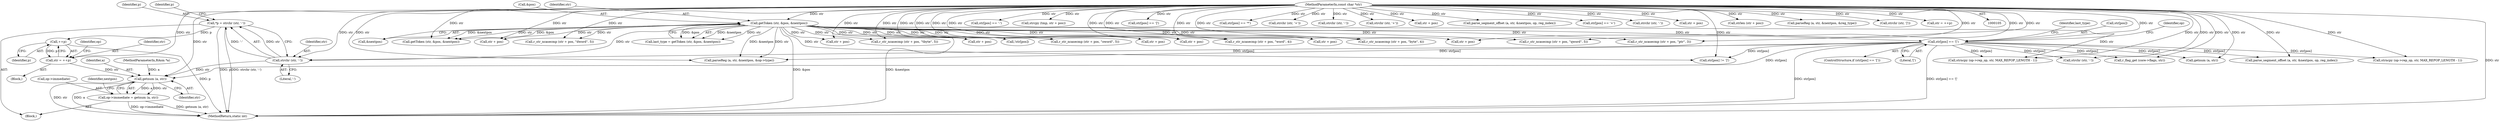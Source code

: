 digraph "0_radare2_9b46d38dd3c4de6048a488b655c7319f845af185@pointer" {
"1000933" [label="(Call,++p)"];
"1000917" [label="(Call,*p = strchr (str, '-'))"];
"1000919" [label="(Call,strchr (str, '-'))"];
"1000314" [label="(Call,str[pos] == '[')"];
"1000107" [label="(MethodParameterIn,const char *str)"];
"1000142" [label="(Call,getToken (str, &pos, &nextpos))"];
"1000931" [label="(Call,str = ++p)"];
"1000939" [label="(Call,getnum (a, str))"];
"1000935" [label="(Call,op->immediate = getnum (a, str))"];
"1000404" [label="(Call,str[pos] == '-')"];
"1000939" [label="(Call,getnum (a, str))"];
"1000144" [label="(Call,&pos)"];
"1000935" [label="(Call,op->immediate = getnum (a, str))"];
"1000681" [label="(Call,strcpy (tmp, str + pos))"];
"1000162" [label="(Call,str + pos)"];
"1000781" [label="(Call,parse_segment_offset (a, str, &nextpos, op, reg_index))"];
"1000142" [label="(Call,getToken (str, &pos, &nextpos))"];
"1000856" [label="(Call,strchr (str, '-'))"];
"1000237" [label="(Call,str + pos)"];
"1000409" [label="(Call,str[pos] == ']')"];
"1000323" [label="(Identifier,op)"];
"1000314" [label="(Call,str[pos] == '[')"];
"1000315" [label="(Call,str[pos])"];
"1000468" [label="(Call,str[pos] == '*')"];
"1000637" [label="(Call,strchr (str, '+'))"];
"1000703" [label="(Identifier,last_type)"];
"1000140" [label="(Call,last_type = getToken (str, &pos, &nextpos))"];
"1000923" [label="(Identifier,p)"];
"1000932" [label="(Identifier,str)"];
"1000186" [label="(Call,r_str_ncasecmp (str + pos, \"word\", 4))"];
"1000261" [label="(Call,r_str_ncasecmp (str + pos, \"oword\", 5))"];
"1000161" [label="(Call,r_str_ncasecmp (str + pos, \"byte\", 4))"];
"1000622" [label="(Call,strchr (str, '-'))"];
"1000150" [label="(Call,r_str_ncasecmp (str + pos, \"ptr\", 3))"];
"1000151" [label="(Call,str + pos)"];
"1000741" [label="(Call,parseReg (a, str, &nextpos, &op->type))"];
"1000936" [label="(Call,op->immediate)"];
"1000106" [label="(MethodParameterIn,RAsm *a)"];
"1000377" [label="(Call,!str[pos])"];
"1000934" [label="(Identifier,p)"];
"1000107" [label="(MethodParameterIn,const char *str)"];
"1000608" [label="(Call,strchr (str, '+'))"];
"1000211" [label="(Call,r_str_ncasecmp (str + pos, \"dword\", 5))"];
"1000313" [label="(ControlStructure,if (str[pos] == '['))"];
"1000287" [label="(Call,str + pos)"];
"1000683" [label="(Call,str + pos)"];
"1000937" [label="(Identifier,op)"];
"1000940" [label="(Identifier,a)"];
"1000718" [label="(Call,strncpy (op->rep_op, str, MAX_REPOP_LENGTH - 1))"];
"1000187" [label="(Call,str + pos)"];
"1000564" [label="(Call,parse_segment_offset (a, str, &nextpos, op, reg_index))"];
"1000905" [label="(Block,)"];
"1000918" [label="(Identifier,p)"];
"1000933" [label="(Call,++p)"];
"1000398" [label="(Call,str[pos] == '+')"];
"1000917" [label="(Call,*p = strchr (str, '-'))"];
"1000643" [label="(Call,strchr (str, '-'))"];
"1000318" [label="(Literal,'[')"];
"1000212" [label="(Call,str + pos)"];
"1000931" [label="(Call,str = ++p)"];
"1000236" [label="(Call,r_str_ncasecmp (str + pos, \"qword\", 5))"];
"1000677" [label="(Call,str + pos)"];
"1000924" [label="(Block,)"];
"1000920" [label="(Identifier,str)"];
"1000842" [label="(Call,r_flag_get (core->flags, str))"];
"1000944" [label="(MethodReturn,static int)"];
"1000941" [label="(Identifier,str)"];
"1000286" [label="(Call,r_str_ncasecmp (str + pos, \"tbyte\", 5))"];
"1000943" [label="(Identifier,nextpos)"];
"1000146" [label="(Call,&nextpos)"];
"1000876" [label="(Call,getnum (a, str))"];
"1000676" [label="(Call,strlen (str + pos))"];
"1000499" [label="(Call,parseReg (a, str, &nextpos, &reg_type))"];
"1000143" [label="(Identifier,str)"];
"1000361" [label="(Call,str[pos] != ']')"];
"1000385" [label="(Call,getToken (str, &pos, &nextpos))"];
"1000919" [label="(Call,strchr (str, '-'))"];
"1000262" [label="(Call,str + pos)"];
"1000649" [label="(Call,strchr (str, ']'))"];
"1000921" [label="(Literal,'-')"];
"1000887" [label="(Call,strncpy (op->rep_op, str, MAX_REPOP_LENGTH - 1))"];
"1000868" [label="(Call,str = ++p)"];
"1000933" -> "1000931"  [label="AST: "];
"1000933" -> "1000934"  [label="CFG: "];
"1000934" -> "1000933"  [label="AST: "];
"1000931" -> "1000933"  [label="CFG: "];
"1000933" -> "1000944"  [label="DDG: p"];
"1000933" -> "1000931"  [label="DDG: p"];
"1000917" -> "1000933"  [label="DDG: p"];
"1000917" -> "1000905"  [label="AST: "];
"1000917" -> "1000919"  [label="CFG: "];
"1000918" -> "1000917"  [label="AST: "];
"1000919" -> "1000917"  [label="AST: "];
"1000923" -> "1000917"  [label="CFG: "];
"1000917" -> "1000944"  [label="DDG: p"];
"1000917" -> "1000944"  [label="DDG: strchr (str, '-')"];
"1000919" -> "1000917"  [label="DDG: str"];
"1000919" -> "1000917"  [label="DDG: '-'"];
"1000919" -> "1000921"  [label="CFG: "];
"1000920" -> "1000919"  [label="AST: "];
"1000921" -> "1000919"  [label="AST: "];
"1000314" -> "1000919"  [label="DDG: str[pos]"];
"1000107" -> "1000919"  [label="DDG: str"];
"1000142" -> "1000919"  [label="DDG: str"];
"1000919" -> "1000939"  [label="DDG: str"];
"1000314" -> "1000313"  [label="AST: "];
"1000314" -> "1000318"  [label="CFG: "];
"1000315" -> "1000314"  [label="AST: "];
"1000318" -> "1000314"  [label="AST: "];
"1000323" -> "1000314"  [label="CFG: "];
"1000703" -> "1000314"  [label="CFG: "];
"1000314" -> "1000944"  [label="DDG: str[pos]"];
"1000314" -> "1000944"  [label="DDG: str[pos] == '['"];
"1000107" -> "1000314"  [label="DDG: str"];
"1000142" -> "1000314"  [label="DDG: str"];
"1000314" -> "1000361"  [label="DDG: str[pos]"];
"1000314" -> "1000718"  [label="DDG: str[pos]"];
"1000314" -> "1000741"  [label="DDG: str[pos]"];
"1000314" -> "1000781"  [label="DDG: str[pos]"];
"1000314" -> "1000842"  [label="DDG: str[pos]"];
"1000314" -> "1000856"  [label="DDG: str[pos]"];
"1000314" -> "1000876"  [label="DDG: str[pos]"];
"1000314" -> "1000887"  [label="DDG: str[pos]"];
"1000314" -> "1000939"  [label="DDG: str[pos]"];
"1000107" -> "1000105"  [label="AST: "];
"1000107" -> "1000944"  [label="DDG: str"];
"1000107" -> "1000142"  [label="DDG: str"];
"1000107" -> "1000150"  [label="DDG: str"];
"1000107" -> "1000151"  [label="DDG: str"];
"1000107" -> "1000161"  [label="DDG: str"];
"1000107" -> "1000162"  [label="DDG: str"];
"1000107" -> "1000186"  [label="DDG: str"];
"1000107" -> "1000187"  [label="DDG: str"];
"1000107" -> "1000211"  [label="DDG: str"];
"1000107" -> "1000212"  [label="DDG: str"];
"1000107" -> "1000236"  [label="DDG: str"];
"1000107" -> "1000237"  [label="DDG: str"];
"1000107" -> "1000261"  [label="DDG: str"];
"1000107" -> "1000262"  [label="DDG: str"];
"1000107" -> "1000286"  [label="DDG: str"];
"1000107" -> "1000287"  [label="DDG: str"];
"1000107" -> "1000361"  [label="DDG: str"];
"1000107" -> "1000377"  [label="DDG: str"];
"1000107" -> "1000385"  [label="DDG: str"];
"1000107" -> "1000398"  [label="DDG: str"];
"1000107" -> "1000404"  [label="DDG: str"];
"1000107" -> "1000409"  [label="DDG: str"];
"1000107" -> "1000468"  [label="DDG: str"];
"1000107" -> "1000499"  [label="DDG: str"];
"1000107" -> "1000564"  [label="DDG: str"];
"1000107" -> "1000608"  [label="DDG: str"];
"1000107" -> "1000622"  [label="DDG: str"];
"1000107" -> "1000637"  [label="DDG: str"];
"1000107" -> "1000643"  [label="DDG: str"];
"1000107" -> "1000649"  [label="DDG: str"];
"1000107" -> "1000676"  [label="DDG: str"];
"1000107" -> "1000677"  [label="DDG: str"];
"1000107" -> "1000681"  [label="DDG: str"];
"1000107" -> "1000683"  [label="DDG: str"];
"1000107" -> "1000718"  [label="DDG: str"];
"1000107" -> "1000741"  [label="DDG: str"];
"1000107" -> "1000781"  [label="DDG: str"];
"1000107" -> "1000842"  [label="DDG: str"];
"1000107" -> "1000856"  [label="DDG: str"];
"1000107" -> "1000868"  [label="DDG: str"];
"1000107" -> "1000876"  [label="DDG: str"];
"1000107" -> "1000887"  [label="DDG: str"];
"1000107" -> "1000931"  [label="DDG: str"];
"1000107" -> "1000939"  [label="DDG: str"];
"1000142" -> "1000140"  [label="AST: "];
"1000142" -> "1000146"  [label="CFG: "];
"1000143" -> "1000142"  [label="AST: "];
"1000144" -> "1000142"  [label="AST: "];
"1000146" -> "1000142"  [label="AST: "];
"1000140" -> "1000142"  [label="CFG: "];
"1000142" -> "1000944"  [label="DDG: &pos"];
"1000142" -> "1000944"  [label="DDG: &nextpos"];
"1000142" -> "1000140"  [label="DDG: str"];
"1000142" -> "1000140"  [label="DDG: &pos"];
"1000142" -> "1000140"  [label="DDG: &nextpos"];
"1000142" -> "1000150"  [label="DDG: str"];
"1000142" -> "1000151"  [label="DDG: str"];
"1000142" -> "1000161"  [label="DDG: str"];
"1000142" -> "1000162"  [label="DDG: str"];
"1000142" -> "1000186"  [label="DDG: str"];
"1000142" -> "1000187"  [label="DDG: str"];
"1000142" -> "1000211"  [label="DDG: str"];
"1000142" -> "1000212"  [label="DDG: str"];
"1000142" -> "1000236"  [label="DDG: str"];
"1000142" -> "1000237"  [label="DDG: str"];
"1000142" -> "1000261"  [label="DDG: str"];
"1000142" -> "1000262"  [label="DDG: str"];
"1000142" -> "1000286"  [label="DDG: str"];
"1000142" -> "1000287"  [label="DDG: str"];
"1000142" -> "1000361"  [label="DDG: str"];
"1000142" -> "1000377"  [label="DDG: str"];
"1000142" -> "1000385"  [label="DDG: str"];
"1000142" -> "1000385"  [label="DDG: &pos"];
"1000142" -> "1000385"  [label="DDG: &nextpos"];
"1000142" -> "1000718"  [label="DDG: str"];
"1000142" -> "1000741"  [label="DDG: str"];
"1000142" -> "1000741"  [label="DDG: &nextpos"];
"1000931" -> "1000924"  [label="AST: "];
"1000932" -> "1000931"  [label="AST: "];
"1000937" -> "1000931"  [label="CFG: "];
"1000931" -> "1000939"  [label="DDG: str"];
"1000939" -> "1000935"  [label="AST: "];
"1000939" -> "1000941"  [label="CFG: "];
"1000940" -> "1000939"  [label="AST: "];
"1000941" -> "1000939"  [label="AST: "];
"1000935" -> "1000939"  [label="CFG: "];
"1000939" -> "1000944"  [label="DDG: str"];
"1000939" -> "1000944"  [label="DDG: a"];
"1000939" -> "1000935"  [label="DDG: a"];
"1000939" -> "1000935"  [label="DDG: str"];
"1000106" -> "1000939"  [label="DDG: a"];
"1000935" -> "1000905"  [label="AST: "];
"1000936" -> "1000935"  [label="AST: "];
"1000943" -> "1000935"  [label="CFG: "];
"1000935" -> "1000944"  [label="DDG: getnum (a, str)"];
"1000935" -> "1000944"  [label="DDG: op->immediate"];
}

